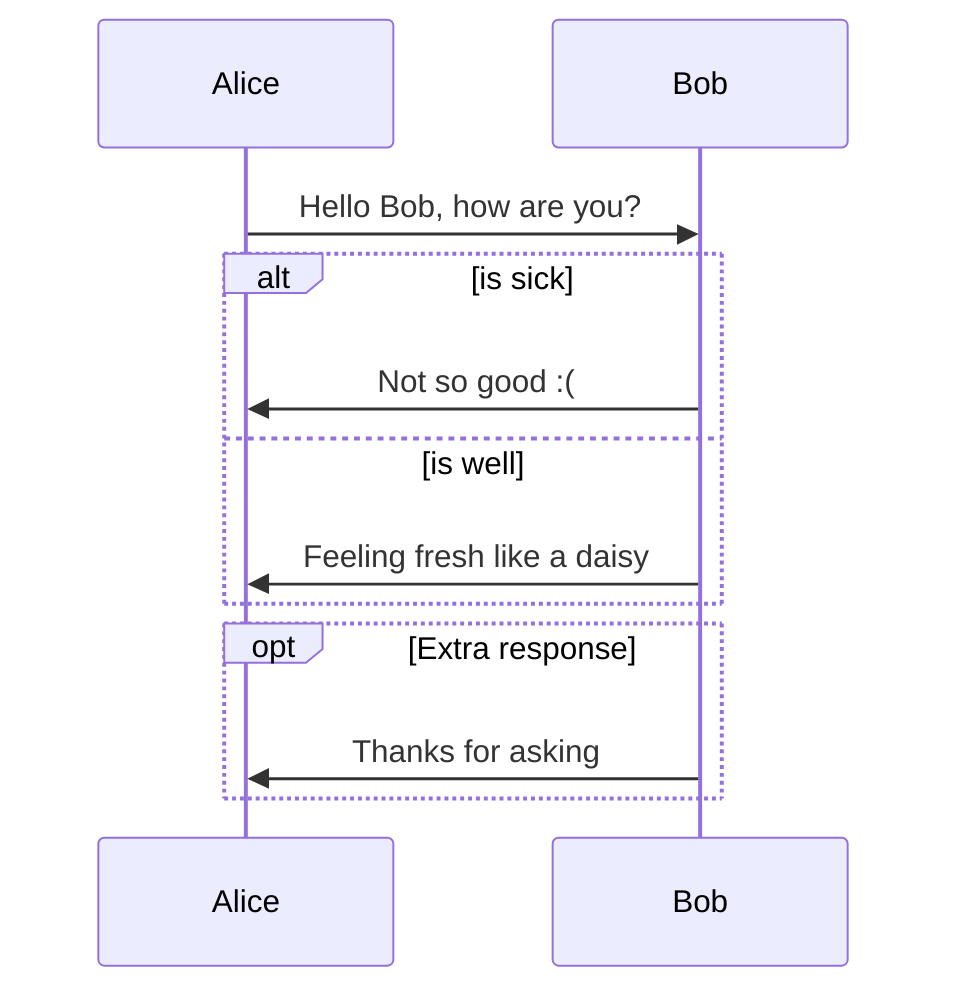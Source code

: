 sequenceDiagram
    Alice->>Bob: Hello Bob, how are you?
    alt is sick
        Bob->>Alice: Not so good :(
    else is well
        Bob->>Alice: Feeling fresh like a daisy
    end
    opt Extra response
        Bob->>Alice: Thanks for asking
    end